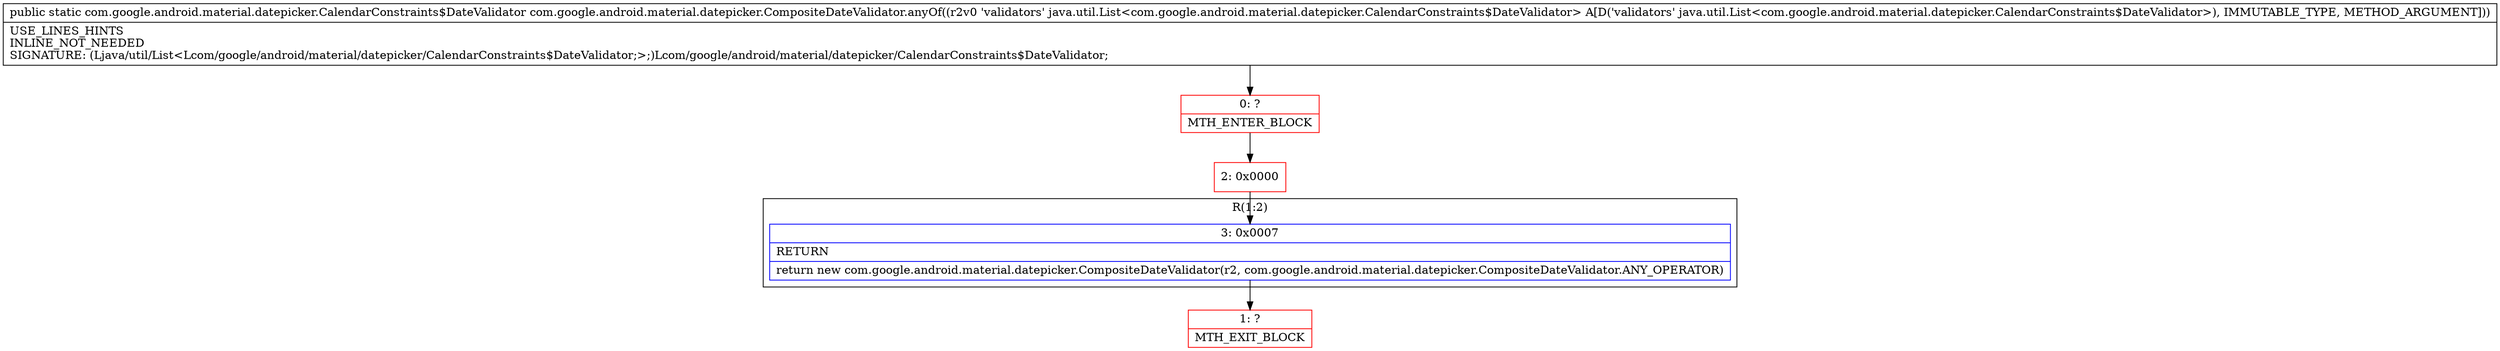 digraph "CFG forcom.google.android.material.datepicker.CompositeDateValidator.anyOf(Ljava\/util\/List;)Lcom\/google\/android\/material\/datepicker\/CalendarConstraints$DateValidator;" {
subgraph cluster_Region_877922972 {
label = "R(1:2)";
node [shape=record,color=blue];
Node_3 [shape=record,label="{3\:\ 0x0007|RETURN\l|return new com.google.android.material.datepicker.CompositeDateValidator(r2, com.google.android.material.datepicker.CompositeDateValidator.ANY_OPERATOR)\l}"];
}
Node_0 [shape=record,color=red,label="{0\:\ ?|MTH_ENTER_BLOCK\l}"];
Node_2 [shape=record,color=red,label="{2\:\ 0x0000}"];
Node_1 [shape=record,color=red,label="{1\:\ ?|MTH_EXIT_BLOCK\l}"];
MethodNode[shape=record,label="{public static com.google.android.material.datepicker.CalendarConstraints$DateValidator com.google.android.material.datepicker.CompositeDateValidator.anyOf((r2v0 'validators' java.util.List\<com.google.android.material.datepicker.CalendarConstraints$DateValidator\> A[D('validators' java.util.List\<com.google.android.material.datepicker.CalendarConstraints$DateValidator\>), IMMUTABLE_TYPE, METHOD_ARGUMENT]))  | USE_LINES_HINTS\lINLINE_NOT_NEEDED\lSIGNATURE: (Ljava\/util\/List\<Lcom\/google\/android\/material\/datepicker\/CalendarConstraints$DateValidator;\>;)Lcom\/google\/android\/material\/datepicker\/CalendarConstraints$DateValidator;\l}"];
MethodNode -> Node_0;Node_3 -> Node_1;
Node_0 -> Node_2;
Node_2 -> Node_3;
}

